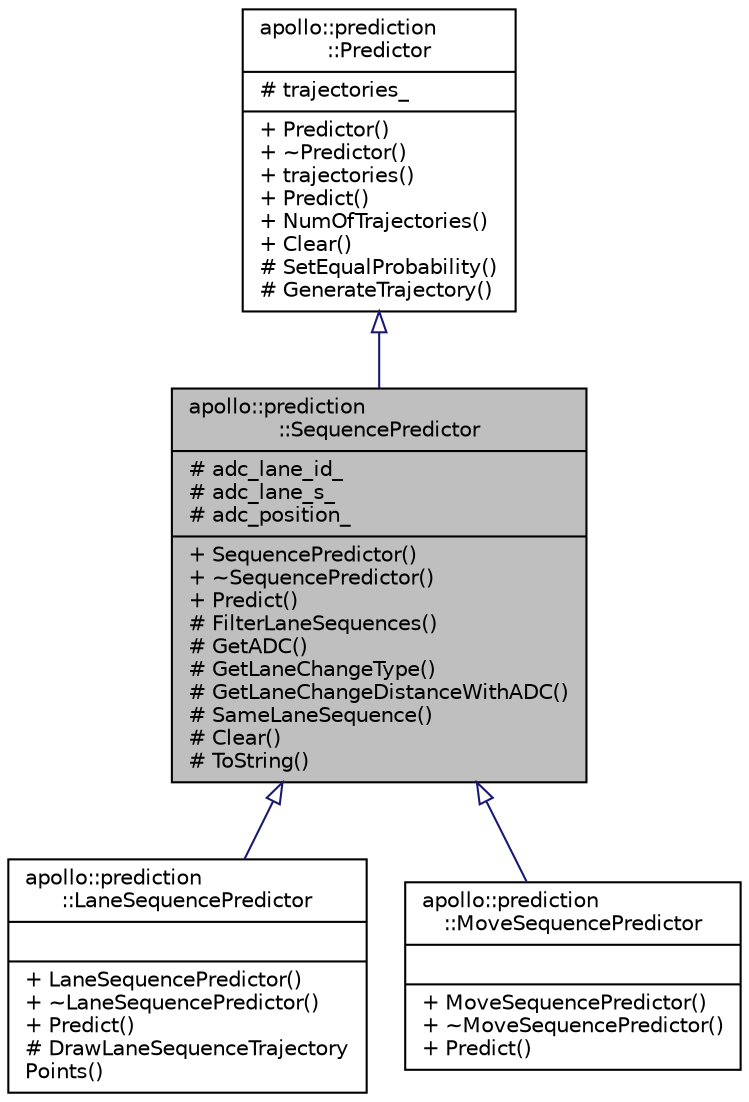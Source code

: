 digraph "apollo::prediction::SequencePredictor"
{
  edge [fontname="Helvetica",fontsize="10",labelfontname="Helvetica",labelfontsize="10"];
  node [fontname="Helvetica",fontsize="10",shape=record];
  Node1 [label="{apollo::prediction\l::SequencePredictor\n|# adc_lane_id_\l# adc_lane_s_\l# adc_position_\l|+ SequencePredictor()\l+ ~SequencePredictor()\l+ Predict()\l# FilterLaneSequences()\l# GetADC()\l# GetLaneChangeType()\l# GetLaneChangeDistanceWithADC()\l# SameLaneSequence()\l# Clear()\l# ToString()\l}",height=0.2,width=0.4,color="black", fillcolor="grey75", style="filled" fontcolor="black"];
  Node2 -> Node1 [dir="back",color="midnightblue",fontsize="10",style="solid",arrowtail="onormal",fontname="Helvetica"];
  Node2 [label="{apollo::prediction\l::Predictor\n|# trajectories_\l|+ Predictor()\l+ ~Predictor()\l+ trajectories()\l+ Predict()\l+ NumOfTrajectories()\l+ Clear()\l# SetEqualProbability()\l# GenerateTrajectory()\l}",height=0.2,width=0.4,color="black", fillcolor="white", style="filled",URL="$classapollo_1_1prediction_1_1Predictor.html"];
  Node1 -> Node3 [dir="back",color="midnightblue",fontsize="10",style="solid",arrowtail="onormal",fontname="Helvetica"];
  Node3 [label="{apollo::prediction\l::LaneSequencePredictor\n||+ LaneSequencePredictor()\l+ ~LaneSequencePredictor()\l+ Predict()\l# DrawLaneSequenceTrajectory\lPoints()\l}",height=0.2,width=0.4,color="black", fillcolor="white", style="filled",URL="$classapollo_1_1prediction_1_1LaneSequencePredictor.html"];
  Node1 -> Node4 [dir="back",color="midnightblue",fontsize="10",style="solid",arrowtail="onormal",fontname="Helvetica"];
  Node4 [label="{apollo::prediction\l::MoveSequencePredictor\n||+ MoveSequencePredictor()\l+ ~MoveSequencePredictor()\l+ Predict()\l}",height=0.2,width=0.4,color="black", fillcolor="white", style="filled",URL="$classapollo_1_1prediction_1_1MoveSequencePredictor.html"];
}
